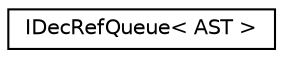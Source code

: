 digraph "Graphical Class Hierarchy"
{
 // LATEX_PDF_SIZE
  edge [fontname="Helvetica",fontsize="10",labelfontname="Helvetica",labelfontsize="10"];
  node [fontname="Helvetica",fontsize="10",shape=record];
  rankdir="LR";
  Node0 [label="IDecRefQueue\< AST \>",height=0.2,width=0.4,color="black", fillcolor="white", style="filled",URL="$classcom_1_1microsoft_1_1z3_1_1_i_dec_ref_queue.html",tooltip=" "];
}
